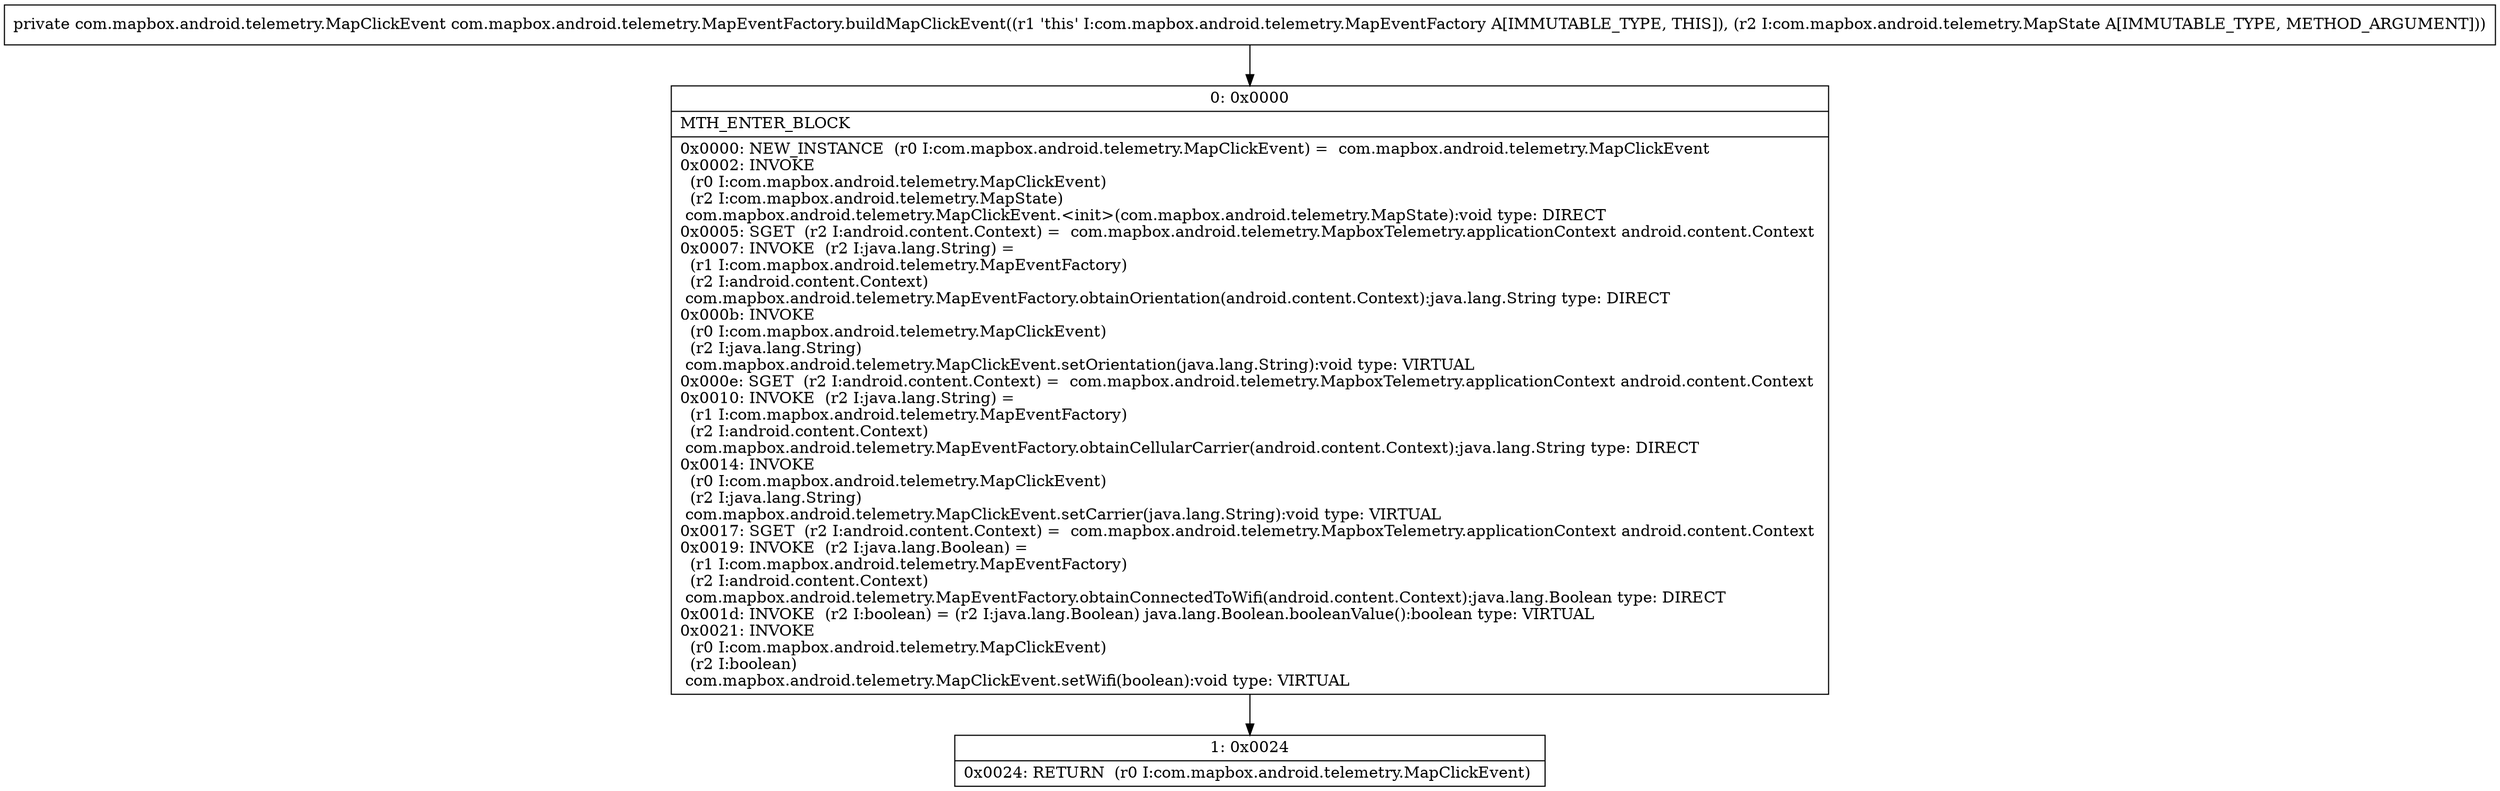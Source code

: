 digraph "CFG forcom.mapbox.android.telemetry.MapEventFactory.buildMapClickEvent(Lcom\/mapbox\/android\/telemetry\/MapState;)Lcom\/mapbox\/android\/telemetry\/MapClickEvent;" {
Node_0 [shape=record,label="{0\:\ 0x0000|MTH_ENTER_BLOCK\l|0x0000: NEW_INSTANCE  (r0 I:com.mapbox.android.telemetry.MapClickEvent) =  com.mapbox.android.telemetry.MapClickEvent \l0x0002: INVOKE  \l  (r0 I:com.mapbox.android.telemetry.MapClickEvent)\l  (r2 I:com.mapbox.android.telemetry.MapState)\l com.mapbox.android.telemetry.MapClickEvent.\<init\>(com.mapbox.android.telemetry.MapState):void type: DIRECT \l0x0005: SGET  (r2 I:android.content.Context) =  com.mapbox.android.telemetry.MapboxTelemetry.applicationContext android.content.Context \l0x0007: INVOKE  (r2 I:java.lang.String) = \l  (r1 I:com.mapbox.android.telemetry.MapEventFactory)\l  (r2 I:android.content.Context)\l com.mapbox.android.telemetry.MapEventFactory.obtainOrientation(android.content.Context):java.lang.String type: DIRECT \l0x000b: INVOKE  \l  (r0 I:com.mapbox.android.telemetry.MapClickEvent)\l  (r2 I:java.lang.String)\l com.mapbox.android.telemetry.MapClickEvent.setOrientation(java.lang.String):void type: VIRTUAL \l0x000e: SGET  (r2 I:android.content.Context) =  com.mapbox.android.telemetry.MapboxTelemetry.applicationContext android.content.Context \l0x0010: INVOKE  (r2 I:java.lang.String) = \l  (r1 I:com.mapbox.android.telemetry.MapEventFactory)\l  (r2 I:android.content.Context)\l com.mapbox.android.telemetry.MapEventFactory.obtainCellularCarrier(android.content.Context):java.lang.String type: DIRECT \l0x0014: INVOKE  \l  (r0 I:com.mapbox.android.telemetry.MapClickEvent)\l  (r2 I:java.lang.String)\l com.mapbox.android.telemetry.MapClickEvent.setCarrier(java.lang.String):void type: VIRTUAL \l0x0017: SGET  (r2 I:android.content.Context) =  com.mapbox.android.telemetry.MapboxTelemetry.applicationContext android.content.Context \l0x0019: INVOKE  (r2 I:java.lang.Boolean) = \l  (r1 I:com.mapbox.android.telemetry.MapEventFactory)\l  (r2 I:android.content.Context)\l com.mapbox.android.telemetry.MapEventFactory.obtainConnectedToWifi(android.content.Context):java.lang.Boolean type: DIRECT \l0x001d: INVOKE  (r2 I:boolean) = (r2 I:java.lang.Boolean) java.lang.Boolean.booleanValue():boolean type: VIRTUAL \l0x0021: INVOKE  \l  (r0 I:com.mapbox.android.telemetry.MapClickEvent)\l  (r2 I:boolean)\l com.mapbox.android.telemetry.MapClickEvent.setWifi(boolean):void type: VIRTUAL \l}"];
Node_1 [shape=record,label="{1\:\ 0x0024|0x0024: RETURN  (r0 I:com.mapbox.android.telemetry.MapClickEvent) \l}"];
MethodNode[shape=record,label="{private com.mapbox.android.telemetry.MapClickEvent com.mapbox.android.telemetry.MapEventFactory.buildMapClickEvent((r1 'this' I:com.mapbox.android.telemetry.MapEventFactory A[IMMUTABLE_TYPE, THIS]), (r2 I:com.mapbox.android.telemetry.MapState A[IMMUTABLE_TYPE, METHOD_ARGUMENT])) }"];
MethodNode -> Node_0;
Node_0 -> Node_1;
}

